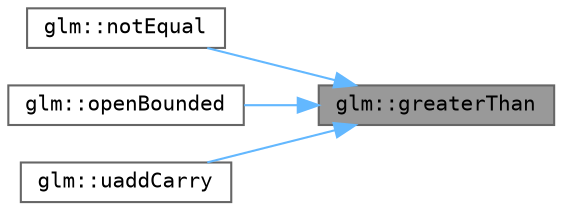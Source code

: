 digraph "glm::greaterThan"
{
 // LATEX_PDF_SIZE
  bgcolor="transparent";
  edge [fontname=Terminal,fontsize=10,labelfontname=Helvetica,labelfontsize=10];
  node [fontname=Terminal,fontsize=10,shape=box,height=0.2,width=0.4];
  rankdir="RL";
  Node1 [label="glm::greaterThan",height=0.2,width=0.4,color="gray40", fillcolor="grey60", style="filled", fontcolor="black",tooltip=" "];
  Node1 -> Node2 [dir="back",color="steelblue1",style="solid"];
  Node2 [label="glm::notEqual",height=0.2,width=0.4,color="grey40", fillcolor="white", style="filled",URL="$group__ext__vector__relational.html#gaf0982aa7ba5e95f258ed25d1b35e726e",tooltip=" "];
  Node1 -> Node3 [dir="back",color="steelblue1",style="solid"];
  Node3 [label="glm::openBounded",height=0.2,width=0.4,color="grey40", fillcolor="white", style="filled",URL="$group__gtx__common.html#ga57a2d78fae57ab5483d49060044340f2",tooltip=" "];
  Node1 -> Node4 [dir="back",color="steelblue1",style="solid"];
  Node4 [label="glm::uaddCarry",height=0.2,width=0.4,color="grey40", fillcolor="white", style="filled",URL="$group__core__func__integer.html#ga69005cfca795a929dec5f08f952a6b54",tooltip=" "];
}
